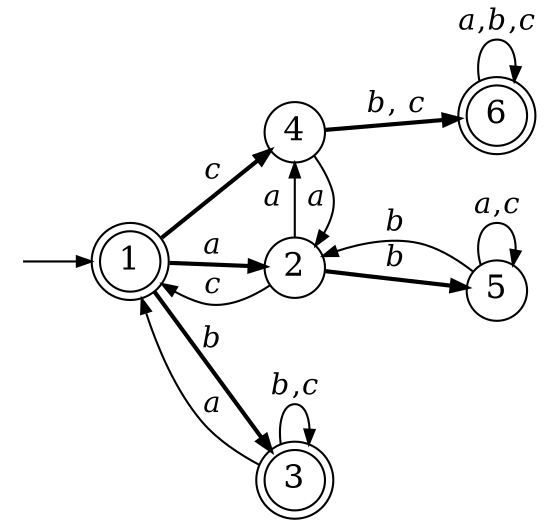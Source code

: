 digraph BFS {
    graph [dpi = "300", ranksep=0.45];
    node [shape = circle, fixedsize = true, width = "0.4", fontsize = 16];
    edge [arrowsize = "0.7"];
    rankdir=LR;

    {rank = 0; 1;}
    {rank = same; 2 -> 3 [style=invis]; 4;}
    {rank = same; 5; 6;}

    "" [shape = none, width = "0.1"];
    1 [shape = doublecircle];
    3 [shape = doublecircle];
    6 [shape = doublecircle];

    "" -> 1;
    1 -> 2 [label = <<i>a</i>>, style = bold];
    1 -> 4 [label = <<i>c</i>>, style = bold];
    1 -> 3 [label = <<i>b</i>>, style = bold];
    2 -> 4 [label = <<i>a</i>>];
    2 -> 5 [label = <<i>b</i>>, style = bold];
    2 -> 1 [label = <<i>c</i>>];
    3 -> 1 [label = <<i>a</i>>, constraint = false];
    3 -> 3 [label = <<i>b</i>,<i>c</i>>];
    4 -> 2 [label = <<i>a</i>>];
    4 -> 6 [label = <<i>b</i>, <i>c</i>>, style = bold];
    5 -> 2 [label = <<i>b</i>>, constraint = false];
    5 -> 5 [label = <<i>a</i>,<i>c</i>>];
    6 -> 6 [label = <<i>a</i>,<i>b</i>,<i>c</i>>];
}
